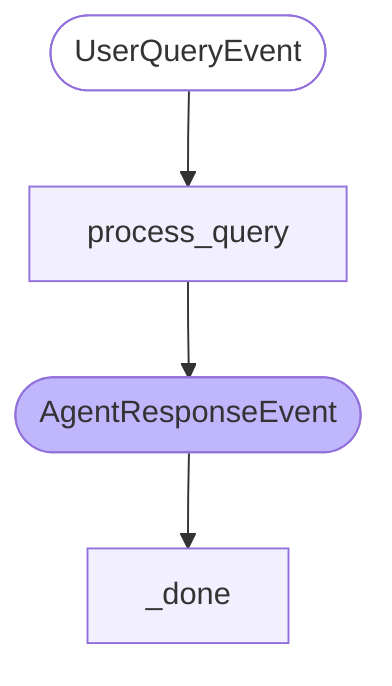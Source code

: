flowchart TD
    step__done["_done"]:::stepStyle
    step_process_query["process_query"]:::stepStyle
    event_UserQueryEvent([<p>UserQueryEvent</p>]):::defaultEventStyle
    event_AgentResponseEvent([<p>AgentResponseEvent</p>]):::stopEventStyle
    event_AgentResponseEvent --> step__done
    step_process_query --> event_AgentResponseEvent
    event_UserQueryEvent --> step_process_query
    classDef stepStyle fill:#f2f0ff,line-height:1.2
    classDef externalStyle fill:#f2f0ff,line-height:1.2
    classDef defaultEventStyle fill-opacity:0
    classDef stopEventStyle fill:#bfb6fc
    classDef inputRequiredStyle fill:#f2f0ff,line-height:1.2